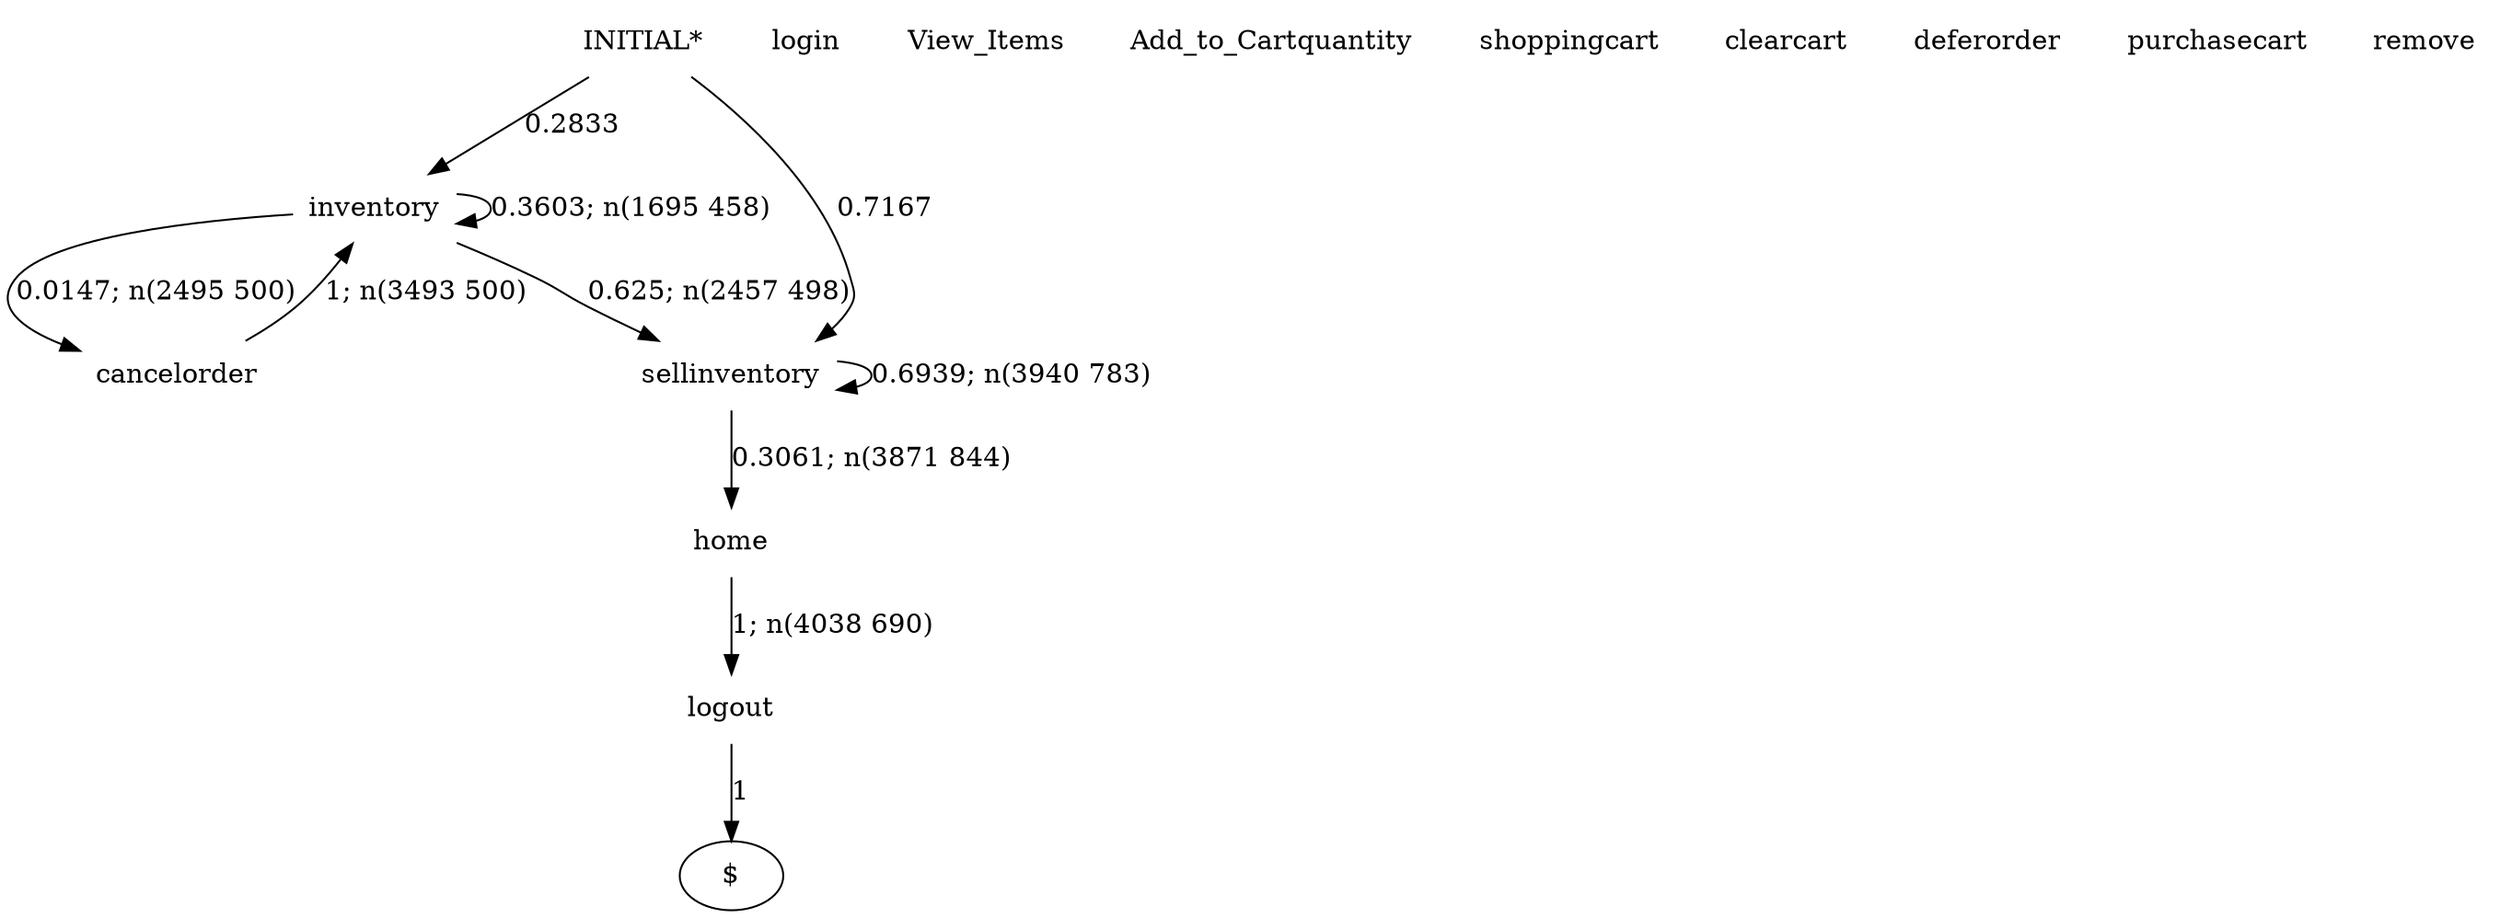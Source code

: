 digraph G {
"INITIAL*" [label="INITIAL*",shape=none];
"login" [label="login",shape=none];
"View_Items" [label="View_Items",shape=none];
"home" [label="home",shape=none];
"logout" [label="logout",shape=none];
"inventory" [label="inventory",shape=none];
"sellinventory" [label="sellinventory",shape=none];
"Add_to_Cartquantity" [label="Add_to_Cartquantity",shape=none];
"shoppingcart" [label="shoppingcart",shape=none];
"clearcart" [label="clearcart",shape=none];
"deferorder" [label="deferorder",shape=none];
"purchasecart" [label="purchasecart",shape=none];
"cancelorder" [label="cancelorder",shape=none];
"remove" [label="remove",shape=none];
"INITIAL*"->"inventory" [style=solid,label="0.2833"];
"INITIAL*"->"sellinventory" [style=solid,label="0.7167"];
"home"->"logout" [style=solid,label="1; n(4038 690)"];
"logout"->"$" [style=solid,label="1"];
"inventory"->"inventory" [style=solid,label="0.3603; n(1695 458)"];
"inventory"->"sellinventory" [style=solid,label="0.625; n(2457 498)"];
"inventory"->"cancelorder" [style=solid,label="0.0147; n(2495 500)"];
"sellinventory"->"home" [style=solid,label="0.3061; n(3871 844)"];
"sellinventory"->"sellinventory" [style=solid,label="0.6939; n(3940 783)"];
"cancelorder"->"inventory" [style=solid,label="1; n(3493 500)"];
}
